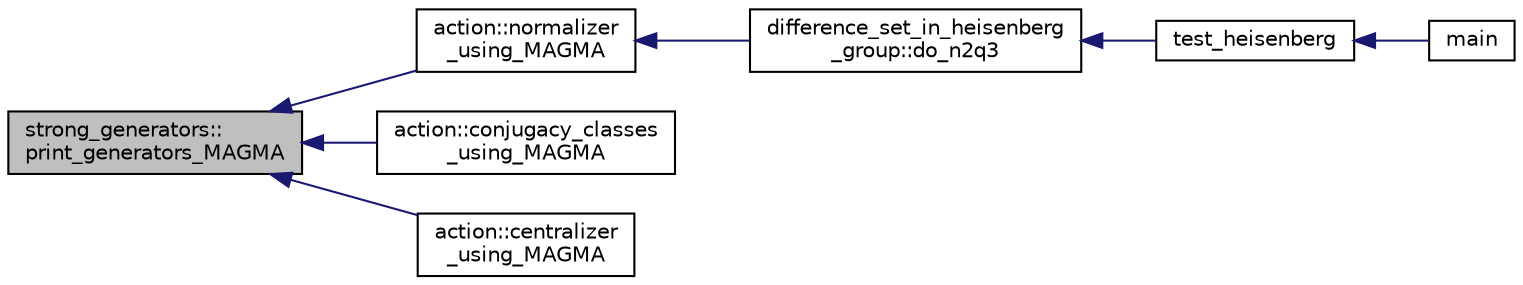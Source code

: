 digraph "strong_generators::print_generators_MAGMA"
{
  edge [fontname="Helvetica",fontsize="10",labelfontname="Helvetica",labelfontsize="10"];
  node [fontname="Helvetica",fontsize="10",shape=record];
  rankdir="LR";
  Node4542 [label="strong_generators::\lprint_generators_MAGMA",height=0.2,width=0.4,color="black", fillcolor="grey75", style="filled", fontcolor="black"];
  Node4542 -> Node4543 [dir="back",color="midnightblue",fontsize="10",style="solid",fontname="Helvetica"];
  Node4543 [label="action::normalizer\l_using_MAGMA",height=0.2,width=0.4,color="black", fillcolor="white", style="filled",URL="$d2/d86/classaction.html#aabd3d7d876b5379a12a595c272ba030c"];
  Node4543 -> Node4544 [dir="back",color="midnightblue",fontsize="10",style="solid",fontname="Helvetica"];
  Node4544 [label="difference_set_in_heisenberg\l_group::do_n2q3",height=0.2,width=0.4,color="black", fillcolor="white", style="filled",URL="$de/d8a/classdifference__set__in__heisenberg__group.html#aca82ff116dd5d17cfbb311e809b6d023"];
  Node4544 -> Node4545 [dir="back",color="midnightblue",fontsize="10",style="solid",fontname="Helvetica"];
  Node4545 [label="test_heisenberg",height=0.2,width=0.4,color="black", fillcolor="white", style="filled",URL="$d7/db9/tao_8_c.html#a87d0c5c3b1f228ddbc4f326d3b662c24"];
  Node4545 -> Node4546 [dir="back",color="midnightblue",fontsize="10",style="solid",fontname="Helvetica"];
  Node4546 [label="main",height=0.2,width=0.4,color="black", fillcolor="white", style="filled",URL="$d7/db9/tao_8_c.html#a3c04138a5bfe5d72780bb7e82a18e627"];
  Node4542 -> Node4547 [dir="back",color="midnightblue",fontsize="10",style="solid",fontname="Helvetica"];
  Node4547 [label="action::conjugacy_classes\l_using_MAGMA",height=0.2,width=0.4,color="black", fillcolor="white", style="filled",URL="$d2/d86/classaction.html#aa3a05eba9459638fe9b7f77a8ddfceb4"];
  Node4542 -> Node4548 [dir="back",color="midnightblue",fontsize="10",style="solid",fontname="Helvetica"];
  Node4548 [label="action::centralizer\l_using_MAGMA",height=0.2,width=0.4,color="black", fillcolor="white", style="filled",URL="$d2/d86/classaction.html#a9f6d62cd7a30b0c159ff0df8a1d596ed"];
}
